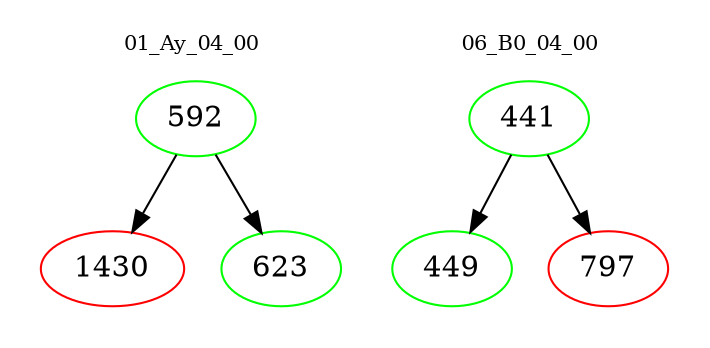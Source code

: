 digraph{
subgraph cluster_0 {
color = white
label = "01_Ay_04_00";
fontsize=10;
T0_592 [label="592", color="green"]
T0_592 -> T0_1430 [color="black"]
T0_1430 [label="1430", color="red"]
T0_592 -> T0_623 [color="black"]
T0_623 [label="623", color="green"]
}
subgraph cluster_1 {
color = white
label = "06_B0_04_00";
fontsize=10;
T1_441 [label="441", color="green"]
T1_441 -> T1_449 [color="black"]
T1_449 [label="449", color="green"]
T1_441 -> T1_797 [color="black"]
T1_797 [label="797", color="red"]
}
}
